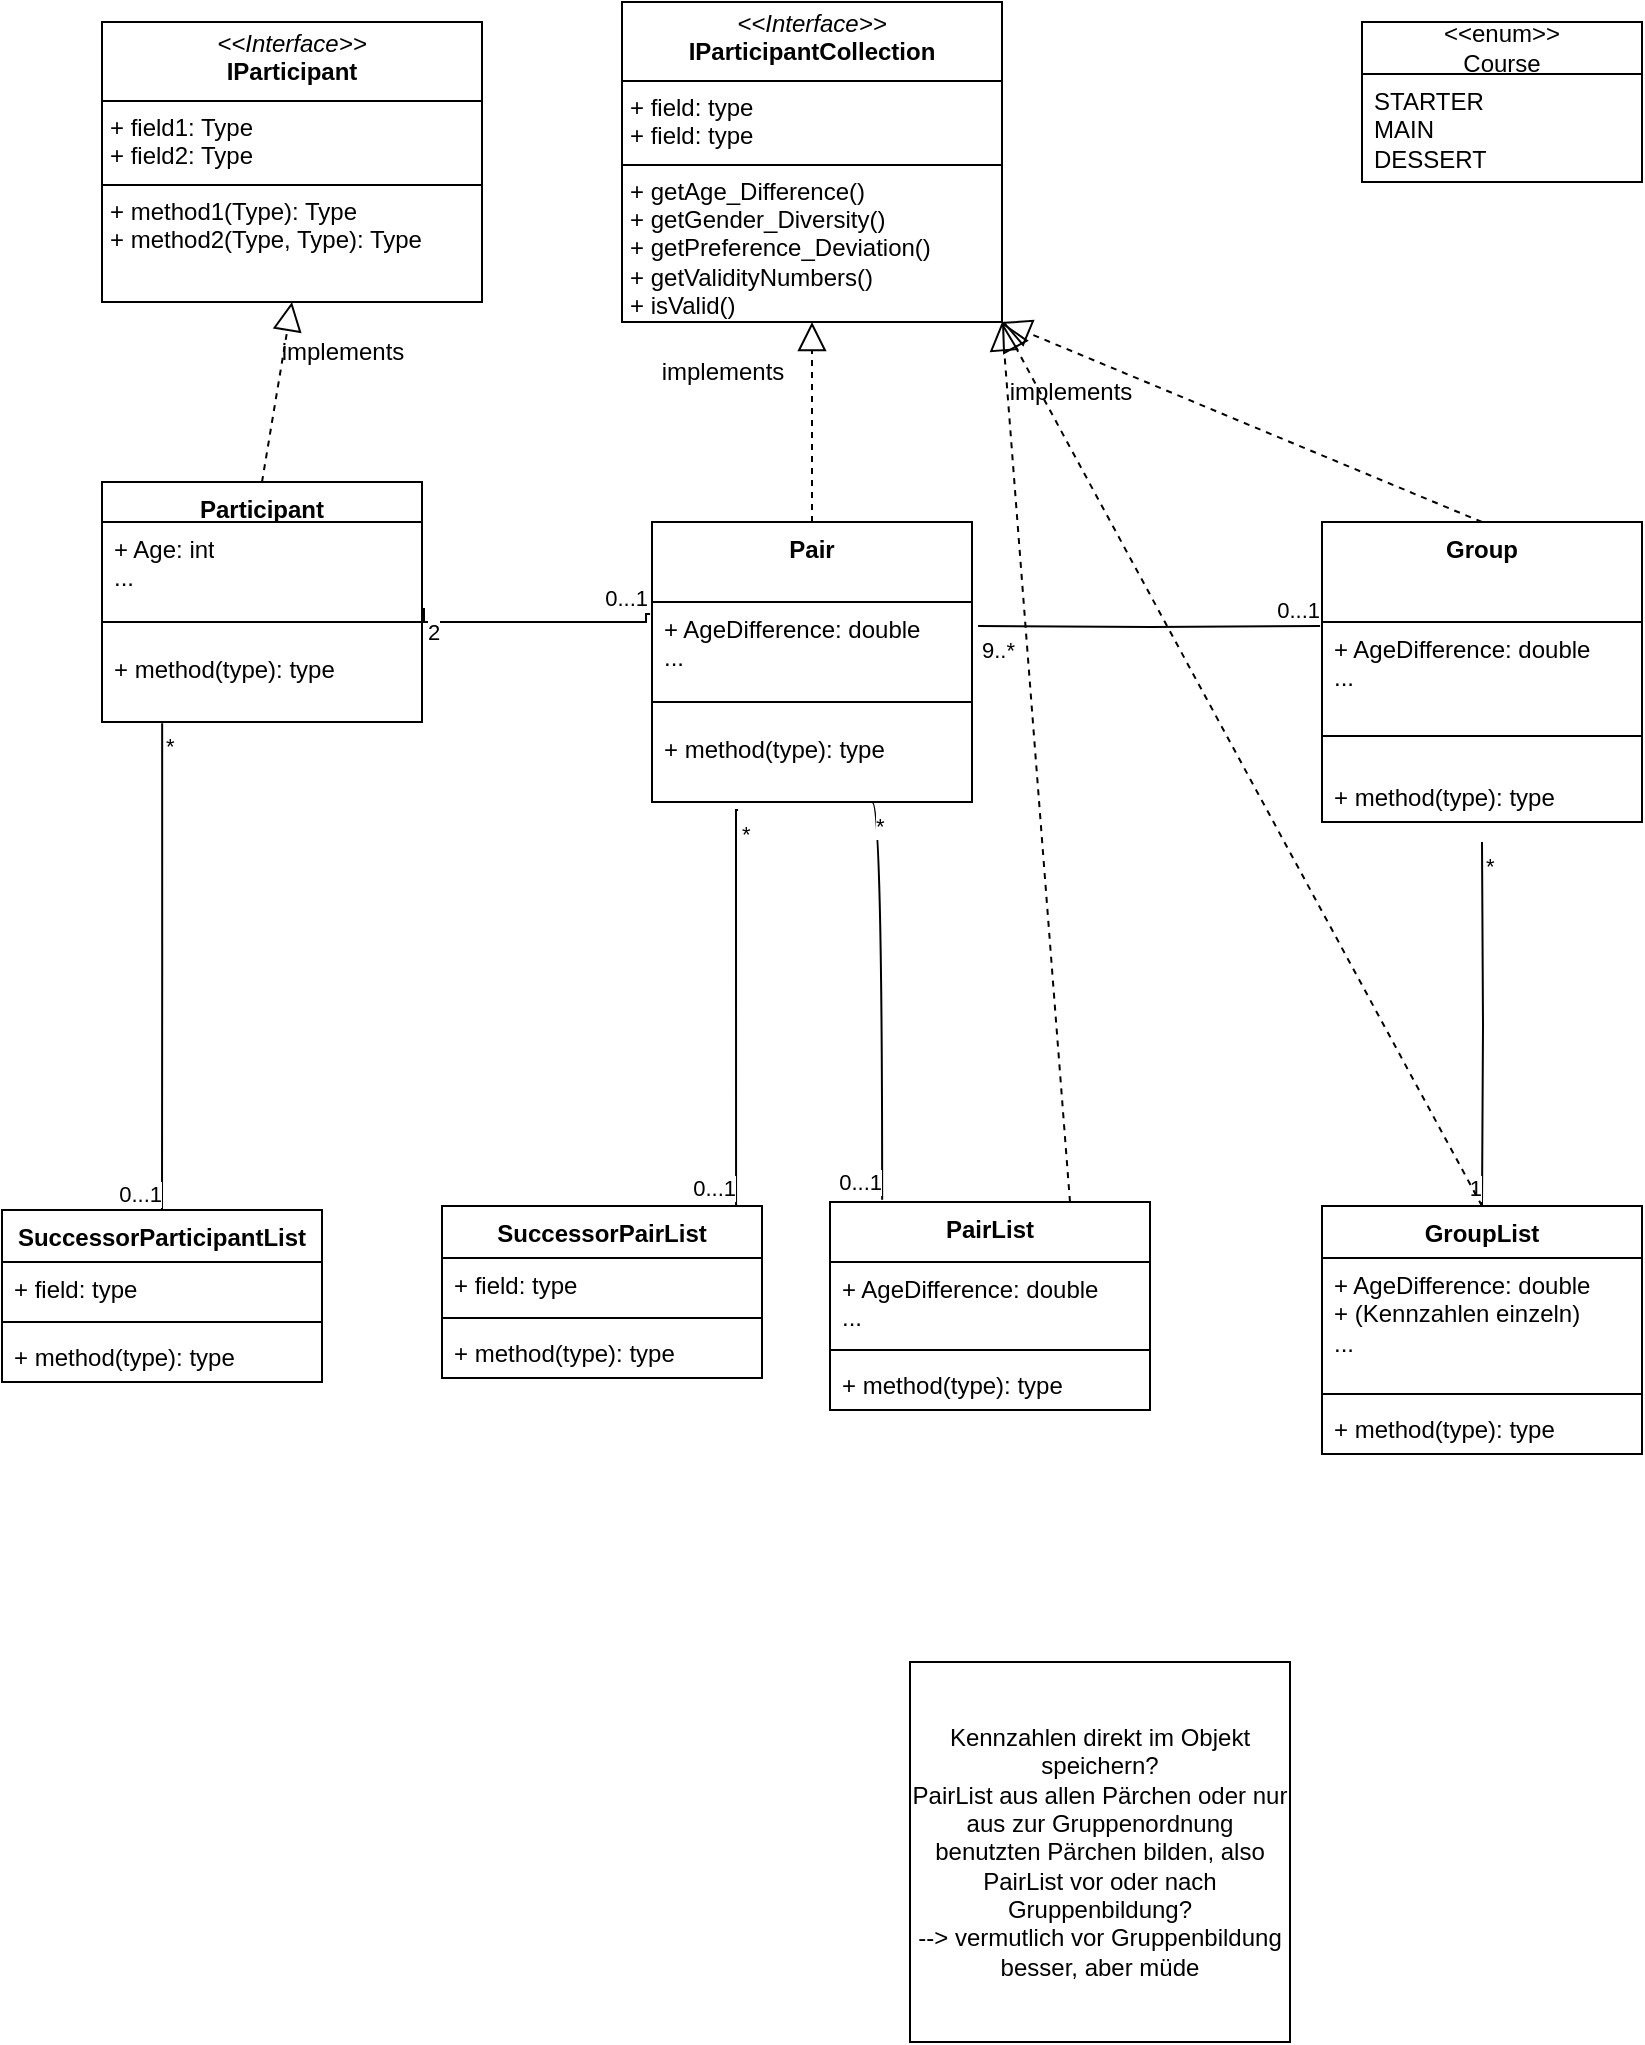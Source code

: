 <mxfile version="24.2.5" type="device">
  <diagram name="Seite-1" id="Z2Z2lX46y5No-gswFjYl">
    <mxGraphModel dx="1098" dy="820" grid="1" gridSize="10" guides="1" tooltips="1" connect="1" arrows="1" fold="1" page="1" pageScale="1" pageWidth="827" pageHeight="1169" math="0" shadow="0">
      <root>
        <mxCell id="0" />
        <mxCell id="1" parent="0" />
        <mxCell id="cbWxKCu1qI_3JTvY8n1W-13" value="&lt;p style=&quot;margin:0px;margin-top:4px;text-align:center;&quot;&gt;&lt;i&gt;&amp;lt;&amp;lt;Interface&amp;gt;&amp;gt;&lt;/i&gt;&lt;br&gt;&lt;b&gt;IParticipantCollection&lt;/b&gt;&lt;/p&gt;&lt;hr size=&quot;1&quot; style=&quot;border-style:solid;&quot;&gt;&lt;p style=&quot;margin:0px;margin-left:4px;&quot;&gt;+ field: type&lt;br&gt;&lt;/p&gt;&lt;p style=&quot;margin:0px;margin-left:4px;&quot;&gt;+ field: type&lt;/p&gt;&lt;hr size=&quot;1&quot; style=&quot;border-style:solid;&quot;&gt;&lt;p style=&quot;margin:0px;margin-left:4px;&quot;&gt;+ getAge_Difference()&lt;/p&gt;&lt;p style=&quot;margin:0px;margin-left:4px;&quot;&gt;+ getGender_Diversity()&lt;/p&gt;&lt;p style=&quot;margin:0px;margin-left:4px;&quot;&gt;+ getPreference_Deviation()&lt;/p&gt;&lt;p style=&quot;margin:0px;margin-left:4px;&quot;&gt;+ getValidityNumbers()&lt;/p&gt;&lt;p style=&quot;margin:0px;margin-left:4px;&quot;&gt;+ isValid()&lt;/p&gt;" style="verticalAlign=top;align=left;overflow=fill;html=1;whiteSpace=wrap;" parent="1" vertex="1">
          <mxGeometry x="310" y="10" width="190" height="160" as="geometry" />
        </mxCell>
        <mxCell id="cbWxKCu1qI_3JTvY8n1W-14" value="Participant" style="swimlane;fontStyle=1;align=center;verticalAlign=top;childLayout=stackLayout;horizontal=1;startSize=20;horizontalStack=0;resizeParent=1;resizeParentMax=0;resizeLast=0;collapsible=1;marginBottom=0;whiteSpace=wrap;html=1;" parent="1" vertex="1">
          <mxGeometry x="50" y="250" width="160" height="120" as="geometry" />
        </mxCell>
        <mxCell id="cbWxKCu1qI_3JTvY8n1W-111" value="+ Age: int&lt;div&gt;...&lt;/div&gt;" style="text;strokeColor=none;fillColor=none;align=left;verticalAlign=top;spacingLeft=4;spacingRight=4;overflow=hidden;rotatable=0;points=[[0,0.5],[1,0.5]];portConstraint=eastwest;whiteSpace=wrap;html=1;" parent="cbWxKCu1qI_3JTvY8n1W-14" vertex="1">
          <mxGeometry y="20" width="160" height="40" as="geometry" />
        </mxCell>
        <mxCell id="cbWxKCu1qI_3JTvY8n1W-16" value="" style="line;strokeWidth=1;fillColor=none;align=left;verticalAlign=middle;spacingTop=-1;spacingLeft=3;spacingRight=3;rotatable=0;labelPosition=right;points=[];portConstraint=eastwest;strokeColor=inherit;" parent="cbWxKCu1qI_3JTvY8n1W-14" vertex="1">
          <mxGeometry y="60" width="160" height="20" as="geometry" />
        </mxCell>
        <mxCell id="cbWxKCu1qI_3JTvY8n1W-17" value="+ method(type): type" style="text;strokeColor=none;fillColor=none;align=left;verticalAlign=top;spacingLeft=4;spacingRight=4;overflow=hidden;rotatable=0;points=[[0,0.5],[1,0.5]];portConstraint=eastwest;whiteSpace=wrap;html=1;" parent="cbWxKCu1qI_3JTvY8n1W-14" vertex="1">
          <mxGeometry y="80" width="160" height="40" as="geometry" />
        </mxCell>
        <mxCell id="cbWxKCu1qI_3JTvY8n1W-18" value="Pair" style="swimlane;fontStyle=1;align=center;verticalAlign=top;childLayout=stackLayout;horizontal=1;startSize=40;horizontalStack=0;resizeParent=1;resizeParentMax=0;resizeLast=0;collapsible=1;marginBottom=0;whiteSpace=wrap;html=1;" parent="1" vertex="1">
          <mxGeometry x="325" y="270" width="160" height="140" as="geometry" />
        </mxCell>
        <mxCell id="cbWxKCu1qI_3JTvY8n1W-110" value="+ AgeDifference: double&lt;div&gt;...&lt;/div&gt;" style="text;strokeColor=none;fillColor=none;align=left;verticalAlign=top;spacingLeft=4;spacingRight=4;overflow=hidden;rotatable=0;points=[[0,0.5],[1,0.5]];portConstraint=eastwest;whiteSpace=wrap;html=1;" parent="cbWxKCu1qI_3JTvY8n1W-18" vertex="1">
          <mxGeometry y="40" width="160" height="40" as="geometry" />
        </mxCell>
        <mxCell id="cbWxKCu1qI_3JTvY8n1W-20" value="" style="line;strokeWidth=1;fillColor=none;align=left;verticalAlign=middle;spacingTop=-1;spacingLeft=3;spacingRight=3;rotatable=0;labelPosition=right;points=[];portConstraint=eastwest;strokeColor=inherit;" parent="cbWxKCu1qI_3JTvY8n1W-18" vertex="1">
          <mxGeometry y="80" width="160" height="20" as="geometry" />
        </mxCell>
        <mxCell id="cbWxKCu1qI_3JTvY8n1W-112" value="+ method(type): type" style="text;strokeColor=none;fillColor=none;align=left;verticalAlign=top;spacingLeft=4;spacingRight=4;overflow=hidden;rotatable=0;points=[[0,0.5],[1,0.5]];portConstraint=eastwest;whiteSpace=wrap;html=1;" parent="cbWxKCu1qI_3JTvY8n1W-18" vertex="1">
          <mxGeometry y="100" width="160" height="40" as="geometry" />
        </mxCell>
        <mxCell id="cbWxKCu1qI_3JTvY8n1W-22" value="Group" style="swimlane;fontStyle=1;align=center;verticalAlign=top;childLayout=stackLayout;horizontal=1;startSize=50;horizontalStack=0;resizeParent=1;resizeParentMax=0;resizeLast=0;collapsible=1;marginBottom=0;whiteSpace=wrap;html=1;direction=east;" parent="1" vertex="1">
          <mxGeometry x="660" y="270" width="160" height="150" as="geometry" />
        </mxCell>
        <mxCell id="cbWxKCu1qI_3JTvY8n1W-23" value="+ AgeDifference: double&lt;div&gt;...&lt;/div&gt;" style="text;strokeColor=none;fillColor=none;align=left;verticalAlign=top;spacingLeft=4;spacingRight=4;overflow=hidden;rotatable=0;points=[[0,0.5],[1,0.5]];portConstraint=eastwest;whiteSpace=wrap;html=1;" parent="cbWxKCu1qI_3JTvY8n1W-22" vertex="1">
          <mxGeometry y="50" width="160" height="40" as="geometry" />
        </mxCell>
        <mxCell id="cbWxKCu1qI_3JTvY8n1W-24" value="" style="line;strokeWidth=1;fillColor=none;align=left;verticalAlign=middle;spacingTop=-1;spacingLeft=3;spacingRight=3;rotatable=0;labelPosition=right;points=[];portConstraint=eastwest;strokeColor=inherit;" parent="cbWxKCu1qI_3JTvY8n1W-22" vertex="1">
          <mxGeometry y="90" width="160" height="34" as="geometry" />
        </mxCell>
        <mxCell id="cbWxKCu1qI_3JTvY8n1W-25" value="+ method(type): type" style="text;strokeColor=none;fillColor=none;align=left;verticalAlign=top;spacingLeft=4;spacingRight=4;overflow=hidden;rotatable=0;points=[[0,0.5],[1,0.5]];portConstraint=eastwest;whiteSpace=wrap;html=1;" parent="cbWxKCu1qI_3JTvY8n1W-22" vertex="1">
          <mxGeometry y="124" width="160" height="26" as="geometry" />
        </mxCell>
        <mxCell id="cbWxKCu1qI_3JTvY8n1W-28" value="PairList&lt;div&gt;&lt;br&gt;&lt;/div&gt;" style="swimlane;fontStyle=1;align=center;verticalAlign=top;childLayout=stackLayout;horizontal=1;startSize=30;horizontalStack=0;resizeParent=1;resizeParentMax=0;resizeLast=0;collapsible=1;marginBottom=0;whiteSpace=wrap;html=1;" parent="1" vertex="1">
          <mxGeometry x="414" y="610" width="160" height="104" as="geometry" />
        </mxCell>
        <mxCell id="cbWxKCu1qI_3JTvY8n1W-29" value="+ AgeDifference: double&lt;div&gt;...&lt;/div&gt;" style="text;strokeColor=none;fillColor=none;align=left;verticalAlign=top;spacingLeft=4;spacingRight=4;overflow=hidden;rotatable=0;points=[[0,0.5],[1,0.5]];portConstraint=eastwest;whiteSpace=wrap;html=1;" parent="cbWxKCu1qI_3JTvY8n1W-28" vertex="1">
          <mxGeometry y="30" width="160" height="40" as="geometry" />
        </mxCell>
        <mxCell id="cbWxKCu1qI_3JTvY8n1W-30" value="" style="line;strokeWidth=1;fillColor=none;align=left;verticalAlign=middle;spacingTop=-1;spacingLeft=3;spacingRight=3;rotatable=0;labelPosition=right;points=[];portConstraint=eastwest;strokeColor=inherit;" parent="cbWxKCu1qI_3JTvY8n1W-28" vertex="1">
          <mxGeometry y="70" width="160" height="8" as="geometry" />
        </mxCell>
        <mxCell id="cbWxKCu1qI_3JTvY8n1W-31" value="+ method(type): type" style="text;strokeColor=none;fillColor=none;align=left;verticalAlign=top;spacingLeft=4;spacingRight=4;overflow=hidden;rotatable=0;points=[[0,0.5],[1,0.5]];portConstraint=eastwest;whiteSpace=wrap;html=1;" parent="cbWxKCu1qI_3JTvY8n1W-28" vertex="1">
          <mxGeometry y="78" width="160" height="26" as="geometry" />
        </mxCell>
        <mxCell id="cbWxKCu1qI_3JTvY8n1W-32" value="GroupList" style="swimlane;fontStyle=1;align=center;verticalAlign=top;childLayout=stackLayout;horizontal=1;startSize=26;horizontalStack=0;resizeParent=1;resizeParentMax=0;resizeLast=0;collapsible=1;marginBottom=0;whiteSpace=wrap;html=1;" parent="1" vertex="1">
          <mxGeometry x="660" y="612" width="160" height="124" as="geometry" />
        </mxCell>
        <mxCell id="cbWxKCu1qI_3JTvY8n1W-33" value="+ AgeDifference: double&lt;div&gt;+ (Kennzahlen einzeln)&lt;br&gt;&lt;div&gt;...&lt;/div&gt;&lt;/div&gt;" style="text;strokeColor=none;fillColor=none;align=left;verticalAlign=top;spacingLeft=4;spacingRight=4;overflow=hidden;rotatable=0;points=[[0,0.5],[1,0.5]];portConstraint=eastwest;whiteSpace=wrap;html=1;" parent="cbWxKCu1qI_3JTvY8n1W-32" vertex="1">
          <mxGeometry y="26" width="160" height="64" as="geometry" />
        </mxCell>
        <mxCell id="cbWxKCu1qI_3JTvY8n1W-34" value="" style="line;strokeWidth=1;fillColor=none;align=left;verticalAlign=middle;spacingTop=-1;spacingLeft=3;spacingRight=3;rotatable=0;labelPosition=right;points=[];portConstraint=eastwest;strokeColor=inherit;" parent="cbWxKCu1qI_3JTvY8n1W-32" vertex="1">
          <mxGeometry y="90" width="160" height="8" as="geometry" />
        </mxCell>
        <mxCell id="cbWxKCu1qI_3JTvY8n1W-35" value="+ method(type): type" style="text;strokeColor=none;fillColor=none;align=left;verticalAlign=top;spacingLeft=4;spacingRight=4;overflow=hidden;rotatable=0;points=[[0,0.5],[1,0.5]];portConstraint=eastwest;whiteSpace=wrap;html=1;" parent="cbWxKCu1qI_3JTvY8n1W-32" vertex="1">
          <mxGeometry y="98" width="160" height="26" as="geometry" />
        </mxCell>
        <mxCell id="cbWxKCu1qI_3JTvY8n1W-36" value="&amp;lt;&amp;lt;enum&amp;gt;&amp;gt;&lt;div&gt;Course&lt;/div&gt;" style="swimlane;fontStyle=0;childLayout=stackLayout;horizontal=1;startSize=26;fillColor=none;horizontalStack=0;resizeParent=1;resizeParentMax=0;resizeLast=0;collapsible=1;marginBottom=0;whiteSpace=wrap;html=1;" parent="1" vertex="1">
          <mxGeometry x="680" y="20" width="140" height="80" as="geometry" />
        </mxCell>
        <mxCell id="cbWxKCu1qI_3JTvY8n1W-41" value="SuccessorParticipantList" style="swimlane;fontStyle=1;align=center;verticalAlign=top;childLayout=stackLayout;horizontal=1;startSize=26;horizontalStack=0;resizeParent=1;resizeParentMax=0;resizeLast=0;collapsible=1;marginBottom=0;whiteSpace=wrap;html=1;" parent="1" vertex="1">
          <mxGeometry y="614" width="160" height="86" as="geometry" />
        </mxCell>
        <mxCell id="cbWxKCu1qI_3JTvY8n1W-42" value="+ field: type" style="text;strokeColor=none;fillColor=none;align=left;verticalAlign=top;spacingLeft=4;spacingRight=4;overflow=hidden;rotatable=0;points=[[0,0.5],[1,0.5]];portConstraint=eastwest;whiteSpace=wrap;html=1;" parent="cbWxKCu1qI_3JTvY8n1W-41" vertex="1">
          <mxGeometry y="26" width="160" height="26" as="geometry" />
        </mxCell>
        <mxCell id="cbWxKCu1qI_3JTvY8n1W-43" value="" style="line;strokeWidth=1;fillColor=none;align=left;verticalAlign=middle;spacingTop=-1;spacingLeft=3;spacingRight=3;rotatable=0;labelPosition=right;points=[];portConstraint=eastwest;strokeColor=inherit;" parent="cbWxKCu1qI_3JTvY8n1W-41" vertex="1">
          <mxGeometry y="52" width="160" height="8" as="geometry" />
        </mxCell>
        <mxCell id="cbWxKCu1qI_3JTvY8n1W-44" value="+ method(type): type" style="text;strokeColor=none;fillColor=none;align=left;verticalAlign=top;spacingLeft=4;spacingRight=4;overflow=hidden;rotatable=0;points=[[0,0.5],[1,0.5]];portConstraint=eastwest;whiteSpace=wrap;html=1;" parent="cbWxKCu1qI_3JTvY8n1W-41" vertex="1">
          <mxGeometry y="60" width="160" height="26" as="geometry" />
        </mxCell>
        <mxCell id="cbWxKCu1qI_3JTvY8n1W-45" value="SuccessorPairList" style="swimlane;fontStyle=1;align=center;verticalAlign=top;childLayout=stackLayout;horizontal=1;startSize=26;horizontalStack=0;resizeParent=1;resizeParentMax=0;resizeLast=0;collapsible=1;marginBottom=0;whiteSpace=wrap;html=1;" parent="1" vertex="1">
          <mxGeometry x="220" y="612" width="160" height="86" as="geometry" />
        </mxCell>
        <mxCell id="cbWxKCu1qI_3JTvY8n1W-46" value="+ field: type" style="text;strokeColor=none;fillColor=none;align=left;verticalAlign=top;spacingLeft=4;spacingRight=4;overflow=hidden;rotatable=0;points=[[0,0.5],[1,0.5]];portConstraint=eastwest;whiteSpace=wrap;html=1;" parent="cbWxKCu1qI_3JTvY8n1W-45" vertex="1">
          <mxGeometry y="26" width="160" height="26" as="geometry" />
        </mxCell>
        <mxCell id="cbWxKCu1qI_3JTvY8n1W-47" value="" style="line;strokeWidth=1;fillColor=none;align=left;verticalAlign=middle;spacingTop=-1;spacingLeft=3;spacingRight=3;rotatable=0;labelPosition=right;points=[];portConstraint=eastwest;strokeColor=inherit;" parent="cbWxKCu1qI_3JTvY8n1W-45" vertex="1">
          <mxGeometry y="52" width="160" height="8" as="geometry" />
        </mxCell>
        <mxCell id="cbWxKCu1qI_3JTvY8n1W-48" value="+ method(type): type" style="text;strokeColor=none;fillColor=none;align=left;verticalAlign=top;spacingLeft=4;spacingRight=4;overflow=hidden;rotatable=0;points=[[0,0.5],[1,0.5]];portConstraint=eastwest;whiteSpace=wrap;html=1;" parent="cbWxKCu1qI_3JTvY8n1W-45" vertex="1">
          <mxGeometry y="60" width="160" height="26" as="geometry" />
        </mxCell>
        <mxCell id="cbWxKCu1qI_3JTvY8n1W-54" value="" style="endArrow=block;dashed=1;endFill=0;endSize=12;html=1;rounded=0;exitX=0.5;exitY=0;exitDx=0;exitDy=0;entryX=1;entryY=1;entryDx=0;entryDy=0;" parent="1" source="cbWxKCu1qI_3JTvY8n1W-22" target="cbWxKCu1qI_3JTvY8n1W-13" edge="1">
          <mxGeometry width="160" relative="1" as="geometry">
            <mxPoint x="540" y="400" as="sourcePoint" />
            <mxPoint x="700" y="400" as="targetPoint" />
          </mxGeometry>
        </mxCell>
        <mxCell id="cbWxKCu1qI_3JTvY8n1W-56" value="" style="endArrow=block;dashed=1;endFill=0;endSize=12;html=1;rounded=0;entryX=0.5;entryY=1;entryDx=0;entryDy=0;exitX=0.5;exitY=0;exitDx=0;exitDy=0;" parent="1" source="cbWxKCu1qI_3JTvY8n1W-18" target="cbWxKCu1qI_3JTvY8n1W-13" edge="1">
          <mxGeometry width="160" relative="1" as="geometry">
            <mxPoint x="400" y="240" as="sourcePoint" />
            <mxPoint x="440" y="250" as="targetPoint" />
          </mxGeometry>
        </mxCell>
        <mxCell id="cbWxKCu1qI_3JTvY8n1W-37" value="STARTER&lt;br&gt;MAIN&lt;br&gt;DESSERT" style="text;strokeColor=none;fillColor=none;align=left;verticalAlign=top;spacingLeft=4;spacingRight=4;overflow=hidden;rotatable=0;points=[[0,0.5],[1,0.5]];portConstraint=eastwest;whiteSpace=wrap;html=1;" parent="1" vertex="1">
          <mxGeometry x="680" y="46" width="140" height="64" as="geometry" />
        </mxCell>
        <mxCell id="cbWxKCu1qI_3JTvY8n1W-90" value="" style="endArrow=none;html=1;edgeStyle=orthogonalEdgeStyle;rounded=0;entryX=0.5;entryY=0;entryDx=0;entryDy=0;" parent="1" target="cbWxKCu1qI_3JTvY8n1W-32" edge="1">
          <mxGeometry relative="1" as="geometry">
            <mxPoint x="740" y="430" as="sourcePoint" />
            <mxPoint x="490" y="320" as="targetPoint" />
          </mxGeometry>
        </mxCell>
        <mxCell id="cbWxKCu1qI_3JTvY8n1W-91" value="*" style="edgeLabel;resizable=0;html=1;align=left;verticalAlign=bottom;" parent="cbWxKCu1qI_3JTvY8n1W-90" connectable="0" vertex="1">
          <mxGeometry x="-1" relative="1" as="geometry">
            <mxPoint y="20" as="offset" />
          </mxGeometry>
        </mxCell>
        <mxCell id="cbWxKCu1qI_3JTvY8n1W-92" value="1" style="edgeLabel;resizable=0;html=1;align=right;verticalAlign=bottom;" parent="cbWxKCu1qI_3JTvY8n1W-90" connectable="0" vertex="1">
          <mxGeometry x="1" relative="1" as="geometry" />
        </mxCell>
        <mxCell id="cbWxKCu1qI_3JTvY8n1W-93" value="" style="endArrow=none;html=1;edgeStyle=orthogonalEdgeStyle;rounded=0;entryX=0.163;entryY=-0.011;entryDx=0;entryDy=0;entryPerimeter=0;exitX=0.688;exitY=1;exitDx=0;exitDy=0;exitPerimeter=0;curved=1;" parent="1" source="cbWxKCu1qI_3JTvY8n1W-112" target="cbWxKCu1qI_3JTvY8n1W-28" edge="1">
          <mxGeometry relative="1" as="geometry">
            <mxPoint x="460" y="480" as="sourcePoint" />
            <mxPoint x="600" y="552" as="targetPoint" />
            <Array as="points">
              <mxPoint x="440" y="410" />
            </Array>
          </mxGeometry>
        </mxCell>
        <mxCell id="cbWxKCu1qI_3JTvY8n1W-94" value="*" style="edgeLabel;resizable=0;html=1;align=left;verticalAlign=bottom;" parent="cbWxKCu1qI_3JTvY8n1W-93" connectable="0" vertex="1">
          <mxGeometry x="-1" relative="1" as="geometry">
            <mxPoint y="20" as="offset" />
          </mxGeometry>
        </mxCell>
        <mxCell id="cbWxKCu1qI_3JTvY8n1W-95" value="0...1" style="edgeLabel;resizable=0;html=1;align=right;verticalAlign=bottom;" parent="cbWxKCu1qI_3JTvY8n1W-93" connectable="0" vertex="1">
          <mxGeometry x="1" relative="1" as="geometry" />
        </mxCell>
        <mxCell id="cbWxKCu1qI_3JTvY8n1W-96" value="" style="endArrow=none;html=1;edgeStyle=orthogonalEdgeStyle;rounded=0;entryX=0.5;entryY=0;entryDx=0;entryDy=0;exitX=0.188;exitY=1.016;exitDx=0;exitDy=0;exitPerimeter=0;" parent="1" source="cbWxKCu1qI_3JTvY8n1W-17" target="cbWxKCu1qI_3JTvY8n1W-41" edge="1">
          <mxGeometry relative="1" as="geometry">
            <mxPoint x="80" y="380" as="sourcePoint" />
            <mxPoint x="80" y="610" as="targetPoint" />
          </mxGeometry>
        </mxCell>
        <mxCell id="cbWxKCu1qI_3JTvY8n1W-97" value="*" style="edgeLabel;resizable=0;html=1;align=left;verticalAlign=bottom;" parent="cbWxKCu1qI_3JTvY8n1W-96" connectable="0" vertex="1">
          <mxGeometry x="-1" relative="1" as="geometry">
            <mxPoint y="20" as="offset" />
          </mxGeometry>
        </mxCell>
        <mxCell id="cbWxKCu1qI_3JTvY8n1W-98" value="0...1" style="edgeLabel;resizable=0;html=1;align=right;verticalAlign=bottom;" parent="cbWxKCu1qI_3JTvY8n1W-96" connectable="0" vertex="1">
          <mxGeometry x="1" relative="1" as="geometry" />
        </mxCell>
        <mxCell id="cbWxKCu1qI_3JTvY8n1W-99" value="" style="endArrow=none;html=1;edgeStyle=orthogonalEdgeStyle;rounded=0;entryX=0.919;entryY=0;entryDx=0;entryDy=0;exitX=0.269;exitY=1.1;exitDx=0;exitDy=0;exitPerimeter=0;entryPerimeter=0;" parent="1" source="cbWxKCu1qI_3JTvY8n1W-112" target="cbWxKCu1qI_3JTvY8n1W-45" edge="1">
          <mxGeometry relative="1" as="geometry">
            <mxPoint x="367.08" y="509.68" as="sourcePoint" />
            <mxPoint x="370" y="600" as="targetPoint" />
            <Array as="points">
              <mxPoint x="367" y="414" />
            </Array>
          </mxGeometry>
        </mxCell>
        <mxCell id="cbWxKCu1qI_3JTvY8n1W-100" value="*" style="edgeLabel;resizable=0;html=1;align=left;verticalAlign=bottom;" parent="cbWxKCu1qI_3JTvY8n1W-99" connectable="0" vertex="1">
          <mxGeometry x="-1" relative="1" as="geometry">
            <mxPoint y="20" as="offset" />
          </mxGeometry>
        </mxCell>
        <mxCell id="cbWxKCu1qI_3JTvY8n1W-101" value="0...1" style="edgeLabel;resizable=0;html=1;align=right;verticalAlign=bottom;" parent="cbWxKCu1qI_3JTvY8n1W-99" connectable="0" vertex="1">
          <mxGeometry x="1" relative="1" as="geometry" />
        </mxCell>
        <mxCell id="cbWxKCu1qI_3JTvY8n1W-102" value="" style="endArrow=none;html=1;edgeStyle=orthogonalEdgeStyle;rounded=0;exitX=1.019;exitY=0.719;exitDx=0;exitDy=0;exitPerimeter=0;entryX=-0.006;entryY=0.347;entryDx=0;entryDy=0;entryPerimeter=0;" parent="1" target="cbWxKCu1qI_3JTvY8n1W-22" edge="1">
          <mxGeometry relative="1" as="geometry">
            <mxPoint x="488.04" y="322.016" as="sourcePoint" />
            <mxPoint x="660" y="322" as="targetPoint" />
          </mxGeometry>
        </mxCell>
        <mxCell id="cbWxKCu1qI_3JTvY8n1W-103" value="9..*" style="edgeLabel;resizable=0;html=1;align=left;verticalAlign=bottom;" parent="cbWxKCu1qI_3JTvY8n1W-102" connectable="0" vertex="1">
          <mxGeometry x="-1" relative="1" as="geometry">
            <mxPoint y="20" as="offset" />
          </mxGeometry>
        </mxCell>
        <mxCell id="cbWxKCu1qI_3JTvY8n1W-104" value="0...1" style="edgeLabel;resizable=0;html=1;align=right;verticalAlign=bottom;" parent="cbWxKCu1qI_3JTvY8n1W-102" connectable="0" vertex="1">
          <mxGeometry x="1" relative="1" as="geometry" />
        </mxCell>
        <mxCell id="cbWxKCu1qI_3JTvY8n1W-105" value="" style="endArrow=none;html=1;edgeStyle=orthogonalEdgeStyle;rounded=0;entryX=-0.006;entryY=0.625;entryDx=0;entryDy=0;exitX=0.033;exitY=1;exitDx=0;exitDy=0;exitPerimeter=0;entryPerimeter=0;" parent="1" edge="1">
          <mxGeometry relative="1" as="geometry">
            <mxPoint x="210.99" y="313" as="sourcePoint" />
            <mxPoint x="324.04" y="316" as="targetPoint" />
            <Array as="points">
              <mxPoint x="211" y="320" />
              <mxPoint x="322" y="320" />
              <mxPoint x="322" y="316" />
            </Array>
          </mxGeometry>
        </mxCell>
        <mxCell id="cbWxKCu1qI_3JTvY8n1W-106" value="2" style="edgeLabel;resizable=0;html=1;align=left;verticalAlign=bottom;" parent="cbWxKCu1qI_3JTvY8n1W-105" connectable="0" vertex="1">
          <mxGeometry x="-1" relative="1" as="geometry">
            <mxPoint y="20" as="offset" />
          </mxGeometry>
        </mxCell>
        <mxCell id="cbWxKCu1qI_3JTvY8n1W-107" value="0...1" style="edgeLabel;resizable=0;html=1;align=right;verticalAlign=bottom;" parent="cbWxKCu1qI_3JTvY8n1W-105" connectable="0" vertex="1">
          <mxGeometry x="1" relative="1" as="geometry" />
        </mxCell>
        <mxCell id="cbWxKCu1qI_3JTvY8n1W-117" value="Kennzahlen direkt im Objekt speichern?&lt;div&gt;PairList aus allen Pärchen oder nur aus zur Gruppenordnung benutzten Pärchen bilden, also PairList vor oder nach Gruppenbildung?&lt;/div&gt;&lt;div&gt;--&amp;gt; vermutlich vor Gruppenbildung besser, aber müde&lt;/div&gt;" style="whiteSpace=wrap;html=1;aspect=fixed;" parent="1" vertex="1">
          <mxGeometry x="454" y="840" width="190" height="190" as="geometry" />
        </mxCell>
        <mxCell id="oVccdK-kN4XEwqTuOWpb-1" value="&lt;p style=&quot;margin:0px;margin-top:4px;text-align:center;&quot;&gt;&lt;i&gt;&amp;lt;&amp;lt;Interface&amp;gt;&amp;gt;&lt;/i&gt;&lt;br&gt;&lt;b&gt;IParticipant&lt;/b&gt;&lt;/p&gt;&lt;hr size=&quot;1&quot; style=&quot;border-style:solid;&quot;&gt;&lt;p style=&quot;margin:0px;margin-left:4px;&quot;&gt;+ field1: Type&lt;br&gt;+ field2: Type&lt;/p&gt;&lt;hr size=&quot;1&quot; style=&quot;border-style:solid;&quot;&gt;&lt;p style=&quot;margin:0px;margin-left:4px;&quot;&gt;+ method1(Type): Type&lt;br&gt;+ method2(Type, Type): Type&lt;/p&gt;" style="verticalAlign=top;align=left;overflow=fill;html=1;whiteSpace=wrap;" vertex="1" parent="1">
          <mxGeometry x="50" y="20" width="190" height="140" as="geometry" />
        </mxCell>
        <mxCell id="oVccdK-kN4XEwqTuOWpb-2" value="" style="endArrow=block;dashed=1;endFill=0;endSize=12;html=1;rounded=0;entryX=0.5;entryY=1;entryDx=0;entryDy=0;exitX=0.5;exitY=0;exitDx=0;exitDy=0;" edge="1" parent="1" source="cbWxKCu1qI_3JTvY8n1W-14" target="oVccdK-kN4XEwqTuOWpb-1">
          <mxGeometry width="160" relative="1" as="geometry">
            <mxPoint x="330" y="220" as="sourcePoint" />
            <mxPoint x="490" y="220" as="targetPoint" />
          </mxGeometry>
        </mxCell>
        <mxCell id="oVccdK-kN4XEwqTuOWpb-4" value="" style="endArrow=block;dashed=1;endFill=0;endSize=12;html=1;rounded=0;entryX=1;entryY=1;entryDx=0;entryDy=0;exitX=0.75;exitY=0;exitDx=0;exitDy=0;" edge="1" parent="1" source="cbWxKCu1qI_3JTvY8n1W-28" target="cbWxKCu1qI_3JTvY8n1W-13">
          <mxGeometry width="160" relative="1" as="geometry">
            <mxPoint x="140" y="260" as="sourcePoint" />
            <mxPoint x="155" y="170" as="targetPoint" />
          </mxGeometry>
        </mxCell>
        <mxCell id="oVccdK-kN4XEwqTuOWpb-5" value="" style="endArrow=block;dashed=1;endFill=0;endSize=12;html=1;rounded=0;entryX=1;entryY=1;entryDx=0;entryDy=0;exitX=0.5;exitY=0;exitDx=0;exitDy=0;" edge="1" parent="1" source="cbWxKCu1qI_3JTvY8n1W-32" target="cbWxKCu1qI_3JTvY8n1W-13">
          <mxGeometry width="160" relative="1" as="geometry">
            <mxPoint x="150" y="270" as="sourcePoint" />
            <mxPoint x="165" y="180" as="targetPoint" />
          </mxGeometry>
        </mxCell>
        <mxCell id="oVccdK-kN4XEwqTuOWpb-6" value="implements" style="text;html=1;align=center;verticalAlign=middle;resizable=0;points=[];autosize=1;strokeColor=none;fillColor=none;" vertex="1" parent="1">
          <mxGeometry x="130" y="170" width="80" height="30" as="geometry" />
        </mxCell>
        <mxCell id="oVccdK-kN4XEwqTuOWpb-7" value="implements" style="text;html=1;align=center;verticalAlign=middle;resizable=0;points=[];autosize=1;strokeColor=none;fillColor=none;" vertex="1" parent="1">
          <mxGeometry x="320" y="180" width="80" height="30" as="geometry" />
        </mxCell>
        <mxCell id="oVccdK-kN4XEwqTuOWpb-8" value="implements" style="text;html=1;align=center;verticalAlign=middle;resizable=0;points=[];autosize=1;strokeColor=none;fillColor=none;" vertex="1" parent="1">
          <mxGeometry x="494" y="190" width="80" height="30" as="geometry" />
        </mxCell>
      </root>
    </mxGraphModel>
  </diagram>
</mxfile>
